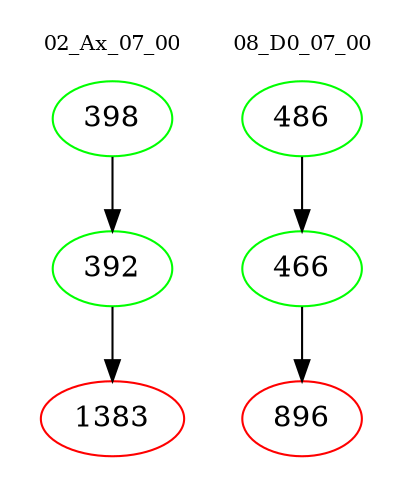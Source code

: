 digraph{
subgraph cluster_0 {
color = white
label = "02_Ax_07_00";
fontsize=10;
T0_398 [label="398", color="green"]
T0_398 -> T0_392 [color="black"]
T0_392 [label="392", color="green"]
T0_392 -> T0_1383 [color="black"]
T0_1383 [label="1383", color="red"]
}
subgraph cluster_1 {
color = white
label = "08_D0_07_00";
fontsize=10;
T1_486 [label="486", color="green"]
T1_486 -> T1_466 [color="black"]
T1_466 [label="466", color="green"]
T1_466 -> T1_896 [color="black"]
T1_896 [label="896", color="red"]
}
}
